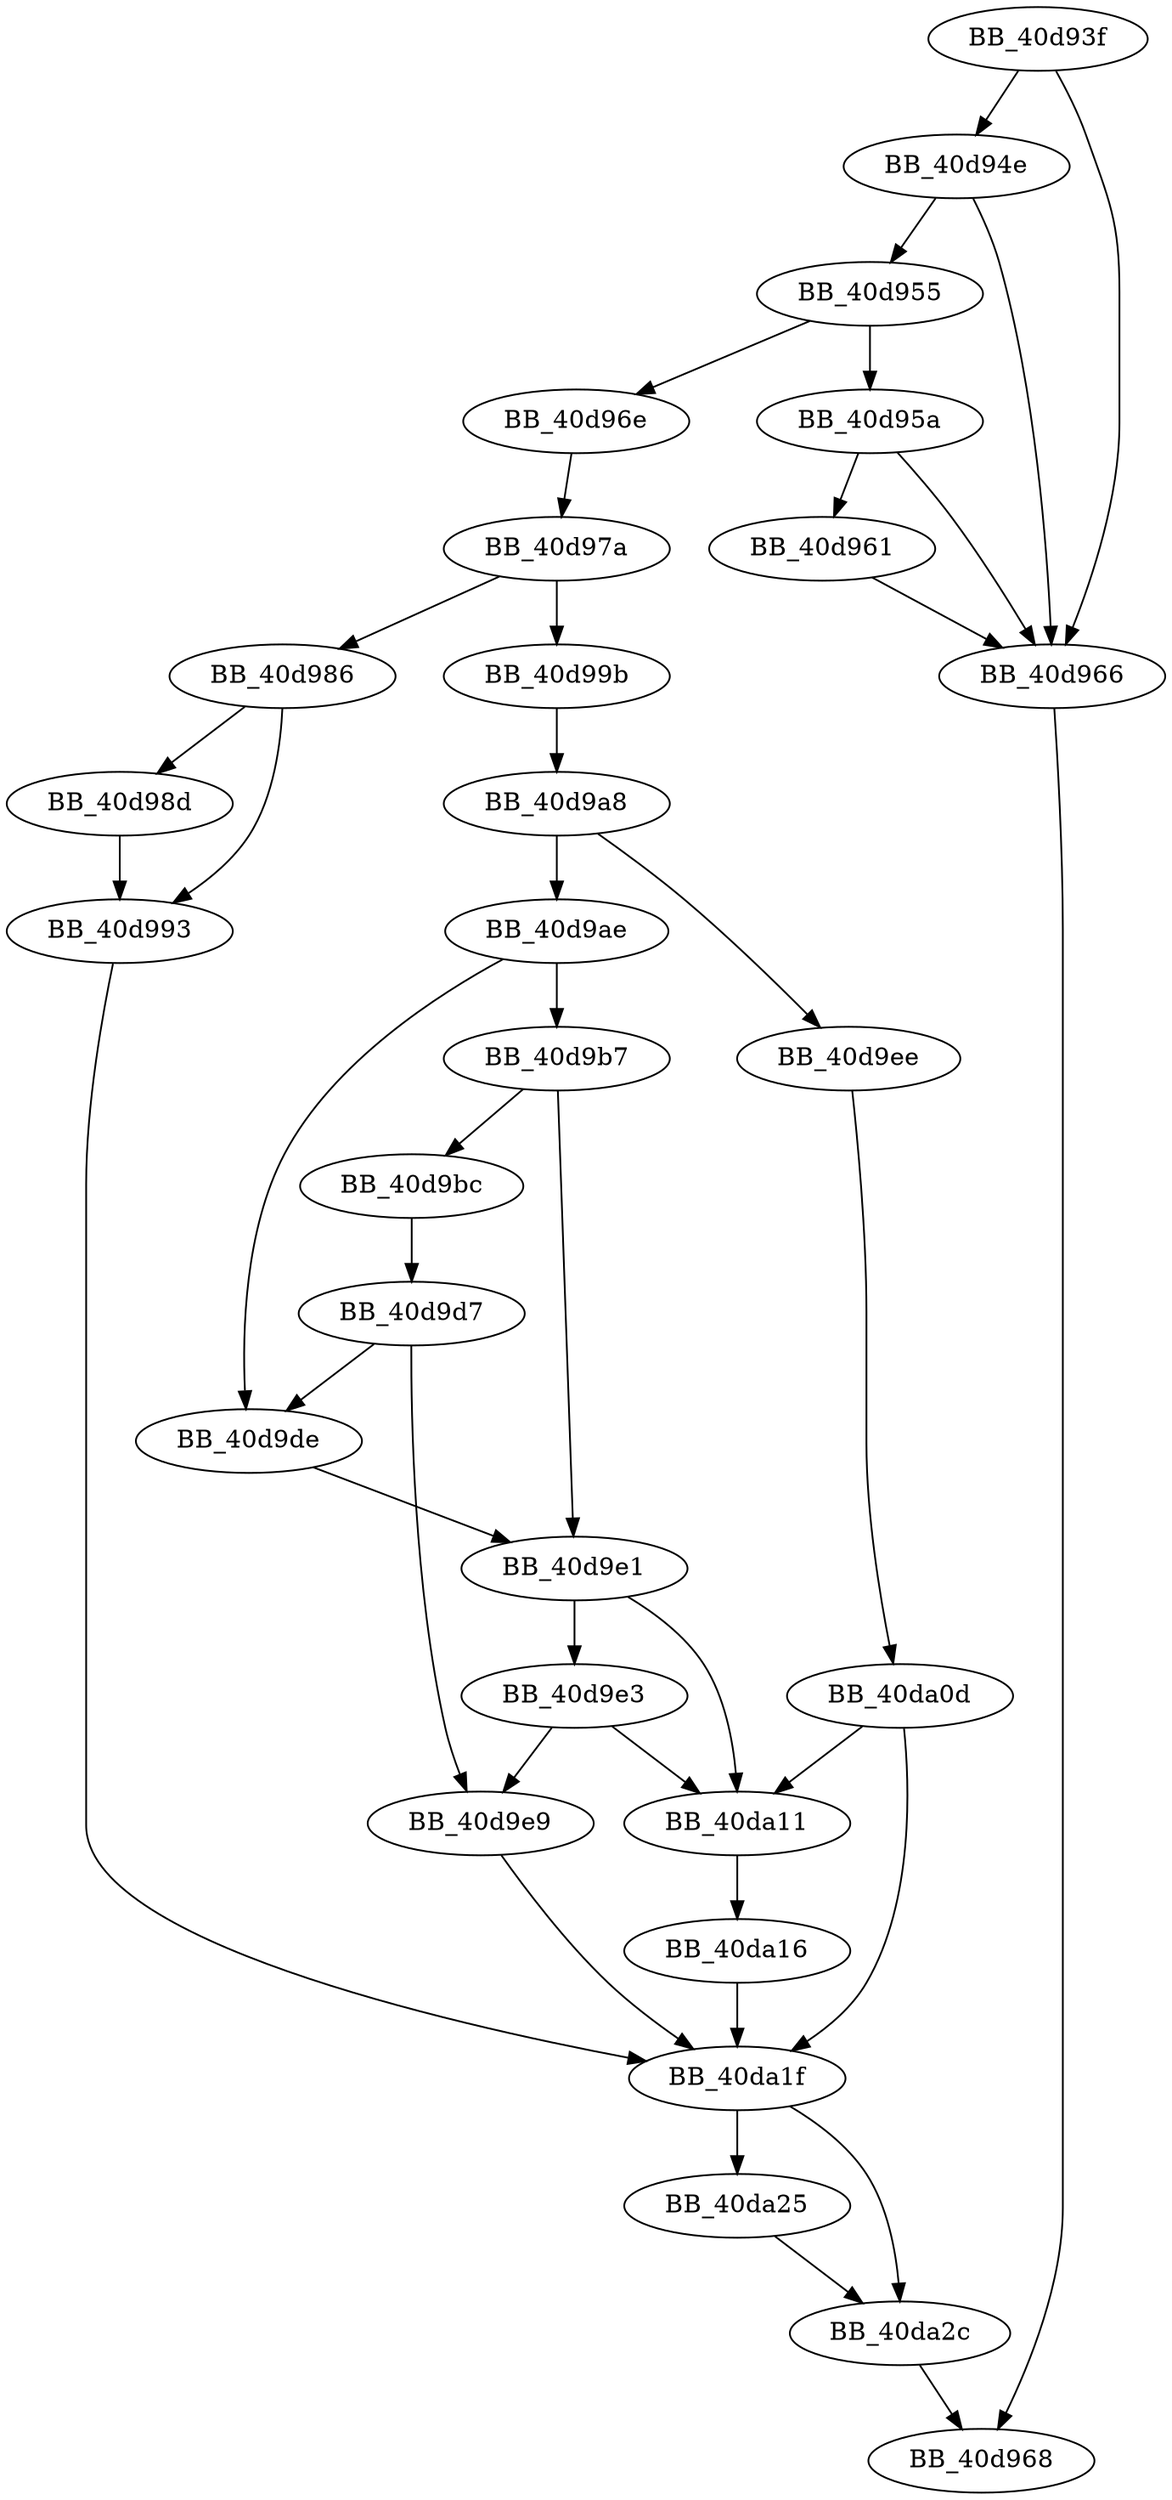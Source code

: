 DiGraph __mbtowc_l{
BB_40d93f->BB_40d94e
BB_40d93f->BB_40d966
BB_40d94e->BB_40d955
BB_40d94e->BB_40d966
BB_40d955->BB_40d95a
BB_40d955->BB_40d96e
BB_40d95a->BB_40d961
BB_40d95a->BB_40d966
BB_40d961->BB_40d966
BB_40d966->BB_40d968
BB_40d96e->BB_40d97a
BB_40d97a->BB_40d986
BB_40d97a->BB_40d99b
BB_40d986->BB_40d98d
BB_40d986->BB_40d993
BB_40d98d->BB_40d993
BB_40d993->BB_40da1f
BB_40d99b->BB_40d9a8
BB_40d9a8->BB_40d9ae
BB_40d9a8->BB_40d9ee
BB_40d9ae->BB_40d9b7
BB_40d9ae->BB_40d9de
BB_40d9b7->BB_40d9bc
BB_40d9b7->BB_40d9e1
BB_40d9bc->BB_40d9d7
BB_40d9d7->BB_40d9de
BB_40d9d7->BB_40d9e9
BB_40d9de->BB_40d9e1
BB_40d9e1->BB_40d9e3
BB_40d9e1->BB_40da11
BB_40d9e3->BB_40d9e9
BB_40d9e3->BB_40da11
BB_40d9e9->BB_40da1f
BB_40d9ee->BB_40da0d
BB_40da0d->BB_40da11
BB_40da0d->BB_40da1f
BB_40da11->BB_40da16
BB_40da16->BB_40da1f
BB_40da1f->BB_40da25
BB_40da1f->BB_40da2c
BB_40da25->BB_40da2c
BB_40da2c->BB_40d968
}
